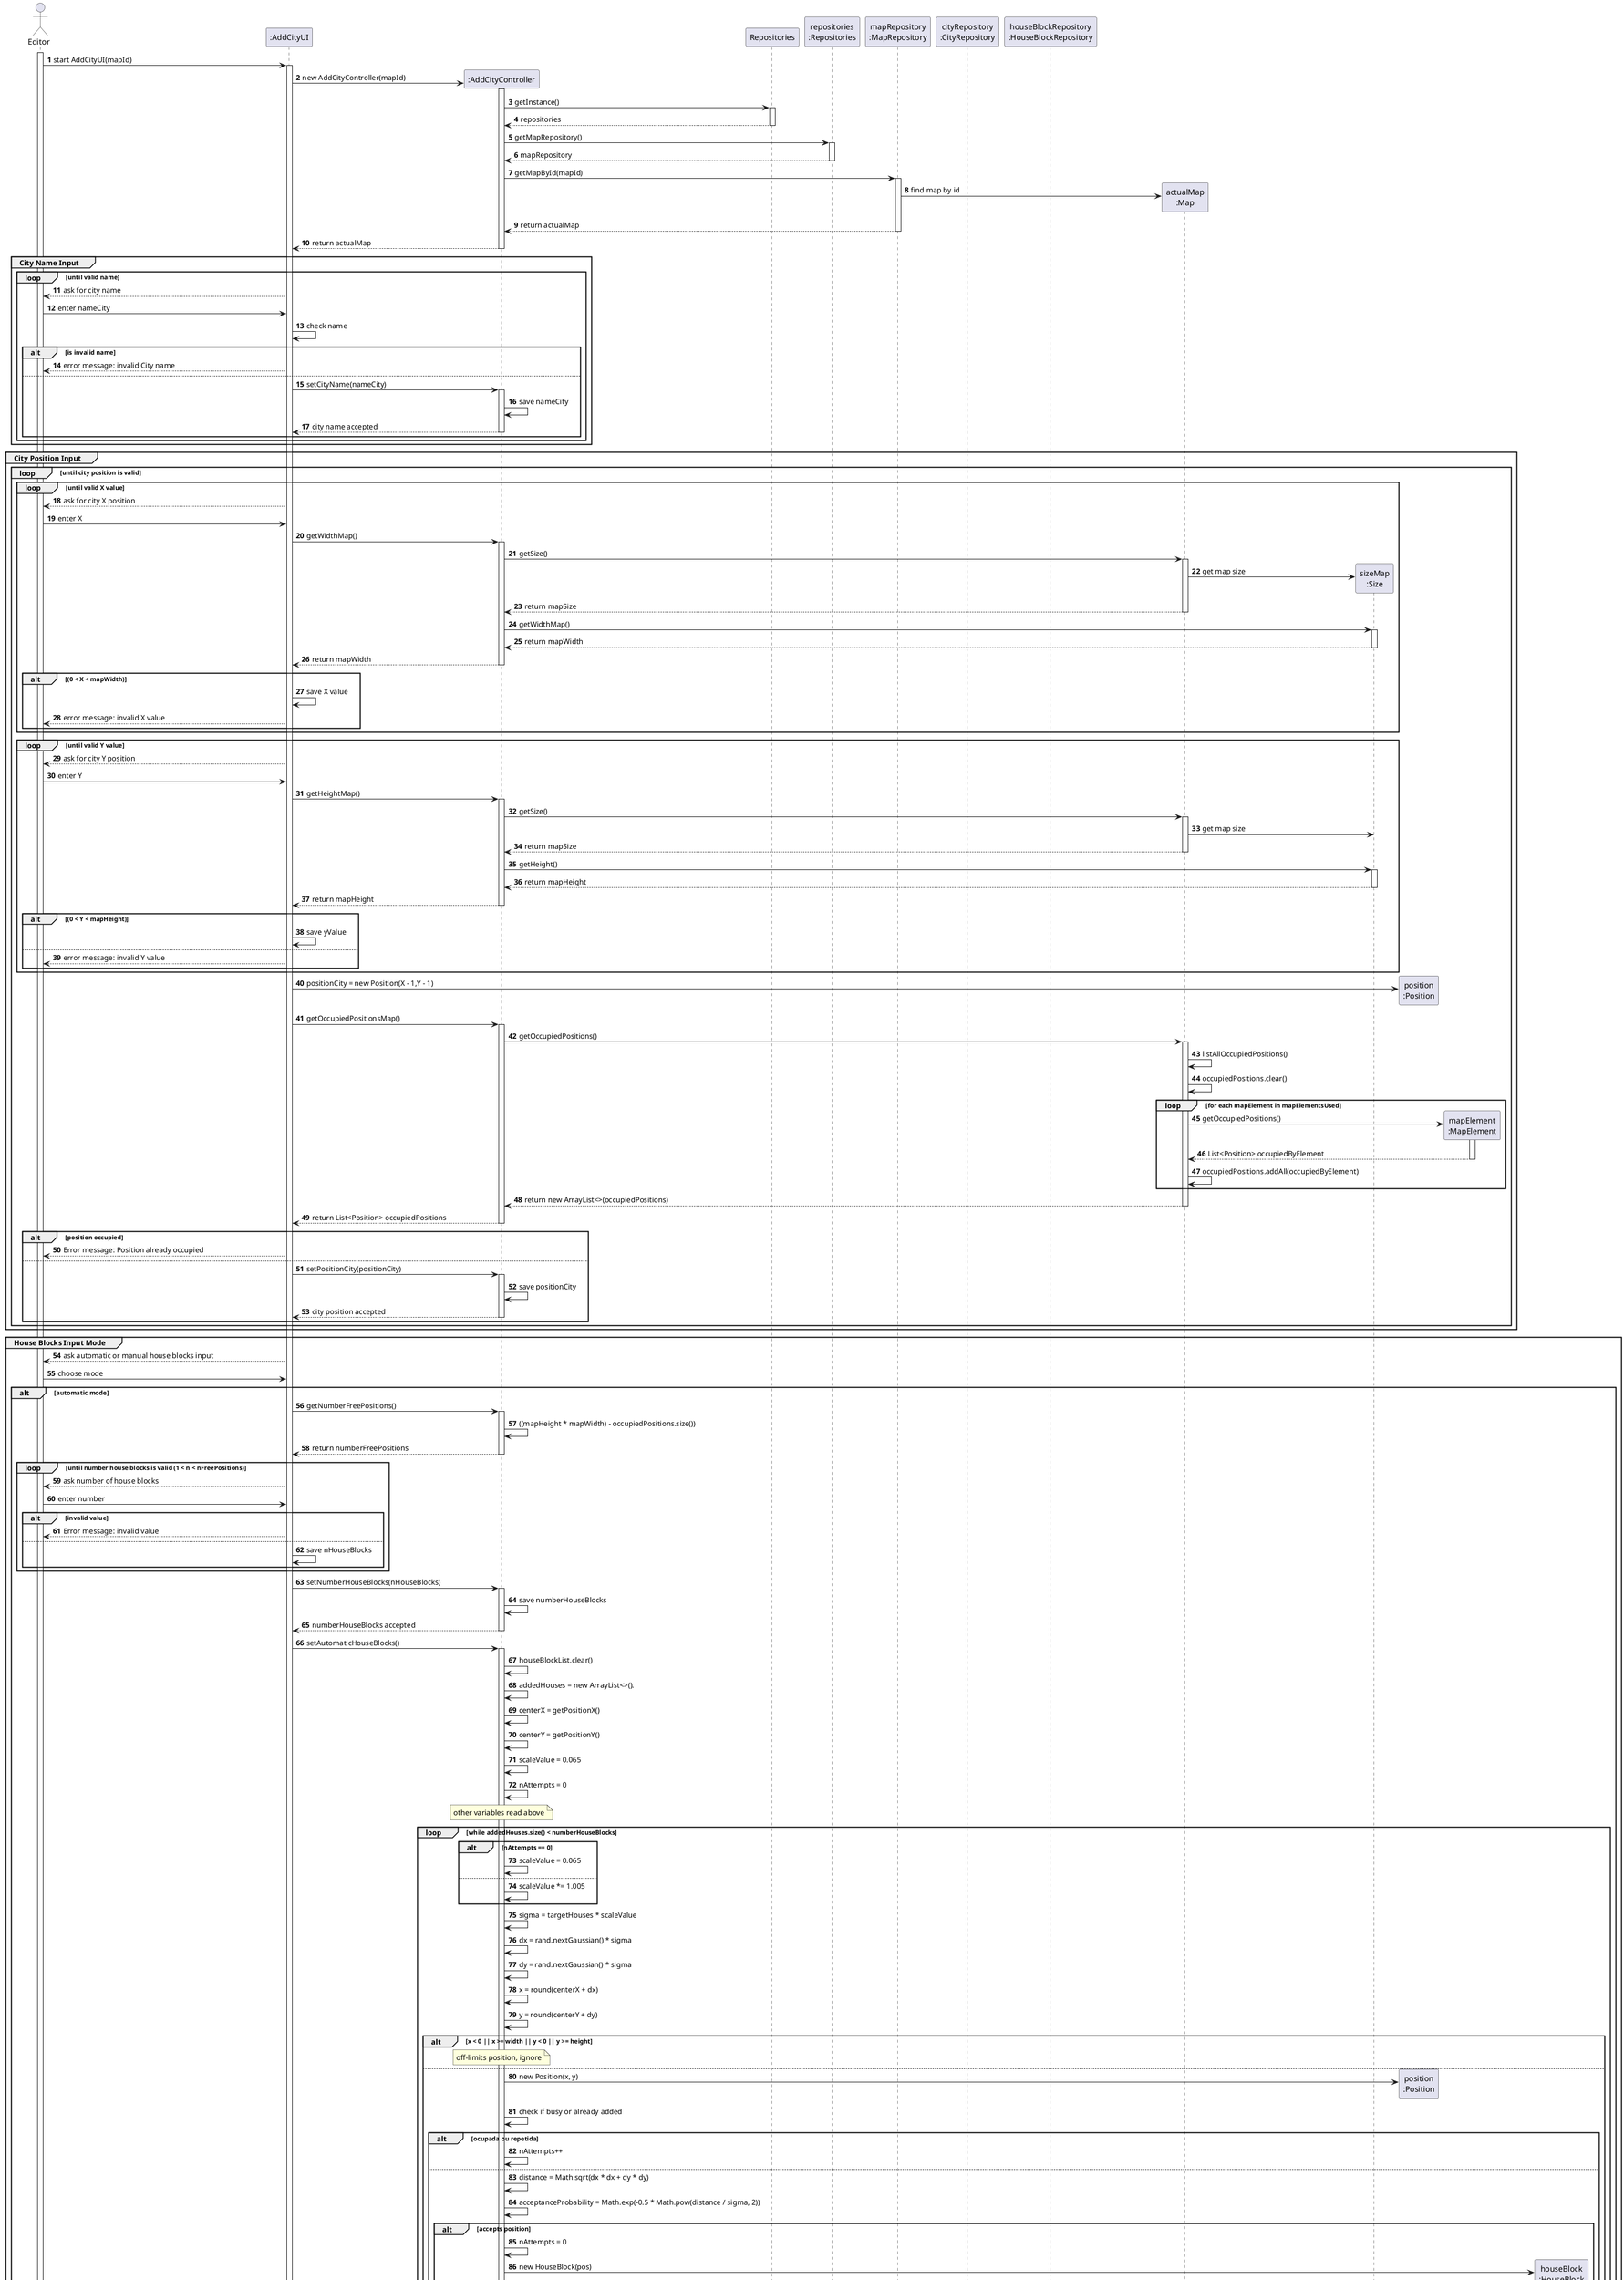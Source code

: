 @startuml
skinparam packageStyle rectangle
skinparam shadowing false
skinparam linetype ortho
autonumber

actor "Editor" as EDT
participant ":AddCityUI" as UI
participant ":AddCityController" as CTRL
participant "Repositories" as REPOS
participant "repositories\n:Repositories" as REPOS_SINGLETON
participant "mapRepository\n:MapRepository" as MAP_REPO
participant "cityRepository\n:CityRepository" as CITY_REPO
participant "houseBlockRepository\n:HouseBlockRepository" as HB_REPO
participant "actualMap\n:Map" as MAP
participant "sizeMap\n:Size" as SIZE
participant "position\n:Position" as POS
participant "mapElement\n:MapElement" as MAP_ELEM
participant "city\n:City" as CITY
participant "houseBlock\n:HouseBlock" as HB

activate EDT
    EDT -> UI : start AddCityUI(mapId)
    activate UI
    UI -> CTRL** : new AddCityController(mapId)
    activate CTRL

    CTRL -> REPOS : getInstance()
    activate REPOS
    REPOS --> CTRL : repositories
    deactivate REPOS

    CTRL -> REPOS_SINGLETON : getMapRepository()
    activate REPOS_SINGLETON
    REPOS_SINGLETON --> CTRL : mapRepository
    deactivate REPOS_SINGLETON

    CTRL -> MAP_REPO : getMapById(mapId)
    activate MAP_REPO
    MAP_REPO -> MAP** : find map by id
    MAP_REPO --> CTRL : return actualMap
    deactivate MAP_REPO

    CTRL --> UI : return actualMap
    deactivate CTRL

    group City Name Input
        loop until valid name
            UI --> EDT : ask for city name
            EDT -> UI : enter nameCity
            UI -> UI : check name
            alt is invalid name
                UI --> EDT : error message: invalid City name
            else
                UI -> CTRL : setCityName(nameCity)
                activate CTRL
                    CTRL -> CTRL : save nameCity
                    CTRL --> UI : city name accepted
                deactivate CTRL
            end
        end
    end
    group City Position Input
        loop until city position is valid
            loop until valid X value
                UI --> EDT : ask for city X position
                EDT -> UI : enter X
                UI -> CTRL : getWidthMap()
                activate CTRL
                    CTRL -> MAP : getSize()
                    activate MAP
                        MAP -> SIZE** : get map size
                        MAP --> CTRL : return mapSize
                    deactivate MAP
                    CTRL -> SIZE : getWidthMap()
                    activate SIZE
                        SIZE --> CTRL : return mapWidth
                    deactivate SIZE
                    CTRL --> UI : return mapWidth
                deactivate CTRL
                alt (0 < X < mapWidth)
                    UI -> UI : save X value
                else
                    UI --> EDT : error message: invalid X value
                end
            end
            loop until valid Y value
                UI --> EDT : ask for city Y position
                EDT -> UI : enter Y
                UI -> CTRL : getHeightMap()
                activate CTRL
                    CTRL -> MAP : getSize()
                    activate MAP
                        MAP -> SIZE : get map size
                        MAP --> CTRL : return mapSize
                    deactivate MAP
                    CTRL -> SIZE : getHeight()
                    activate SIZE
                        SIZE --> CTRL : return mapHeight
                    deactivate SIZE
                    CTRL --> UI : return mapHeight
                deactivate CTRL
                alt (0 < Y < mapHeight)
                    UI -> UI : save yValue
                else
                    UI --> EDT : error message: invalid Y value
                end
            end
            UI -> POS** : positionCity = new Position(X - 1,Y - 1)
            UI -> CTRL : getOccupiedPositionsMap()
            activate CTRL
                CTRL -> MAP : getOccupiedPositions()
                activate MAP
                    MAP -> MAP : listAllOccupiedPositions()
                    MAP -> MAP : occupiedPositions.clear()
                    loop for each mapElement in mapElementsUsed
                        MAP -> MAP_ELEM** : getOccupiedPositions()
                        activate MAP_ELEM
                            MAP_ELEM --> MAP : List<Position> occupiedByElement
                        deactivate MAP_ELEM
                        MAP -> MAP : occupiedPositions.addAll(occupiedByElement)
                    end
                    MAP --> CTRL : return new ArrayList<>(occupiedPositions)
                deactivate MAP
                CTRL --> UI : return List<Position> occupiedPositions
            deactivate CTRL
            alt position occupied
                UI --> EDT : Error message: Position already occupied
            else
                UI -> CTRL : setPositionCity(positionCity)
                activate CTRL
                CTRL -> CTRL : save positionCity
                CTRL --> UI : city position accepted
                deactivate CTRL
            end
        end
    end
    group House Blocks Input Mode
            UI --> EDT : ask automatic or manual house blocks input
            EDT -> UI : choose mode
            alt automatic mode
                UI -> CTRL : getNumberFreePositions()
                activate CTRL
                    CTRL -> CTRL : ((mapHeight * mapWidth) - occupiedPositions.size())
                    CTRL --> UI : return numberFreePositions
                deactivate CTRL
                loop until number house blocks is valid (1 < n < nFreePositions)
                    UI --> EDT : ask number of house blocks
                    EDT -> UI : enter number
                    alt invalid value
                        UI --> EDT : Error message: invalid value
                    else
                        UI -> UI : save nHouseBlocks
                    end
                end
                UI -> CTRL : setNumberHouseBlocks(nHouseBlocks)
                activate CTRL
                    CTRL -> CTRL : save numberHouseBlocks
                    CTRL --> UI : numberHouseBlocks accepted
                deactivate CTRL
                UI -> CTRL : setAutomaticHouseBlocks()
                activate CTRL
                    CTRL -> CTRL : houseBlockList.clear()
                    CTRL -> CTRL : addedHouses = new ArrayList<>().
                    CTRL -> CTRL : centerX = getPositionX()

                    CTRL -> CTRL : centerY = getPositionY()
                    CTRL -> CTRL : scaleValue = 0.065
                    CTRL -> CTRL :  nAttempts = 0
                    note over CTRL : other variables read above
                    loop while addedHouses.size() < numberHouseBlocks
                        alt nAttempts == 0
                            CTRL -> CTRL : scaleValue = 0.065
                        else
                            CTRL -> CTRL : scaleValue *= 1.005
                        end
                        CTRL -> CTRL : sigma = targetHouses * scaleValue
                        CTRL -> CTRL : dx = rand.nextGaussian() * sigma
                        CTRL -> CTRL : dy = rand.nextGaussian() * sigma
                        CTRL -> CTRL : x = round(centerX + dx)
                        CTRL -> CTRL : y = round(centerY + dy)
                        alt x < 0 || x >= width || y < 0 || y >= height
                            note over CTRL : off-limits position, ignore
                        else
                            CTRL -> POS** : new Position(x, y)
                            CTRL -> CTRL : check if busy or already added
                            alt ocupada ou repetida
                                CTRL -> CTRL : nAttempts++
                            else
                                CTRL -> CTRL : distance = Math.sqrt(dx * dx + dy * dy)
                                CTRL -> CTRL : acceptanceProbability = Math.exp(-0.5 * Math.pow(distance / sigma, 2))
                                alt accepts position
                                    CTRL -> CTRL : nAttempts = 0
                                    CTRL -> HB** : new HouseBlock(pos)
                                    CTRL -> CTRL : houseBlockList.add(houseBlock)
                                    CTRL -> CTRL : addedHouses.add(position)
                                else
                                    note over CTRL : rejected by Gaussian distribution
                                end
                            end
                        end
                    end
                    CTRL --> UI : automatic house blocks successfully
                deactivate CTRL
            else manual mode
                UI -> UI : List<HouseBlock> houseBlocksList = new ArrayList<>()
                note over UI : previously read occupiedPositions, mapWidth, mapHeight
                loop until valid X value
                    UI --> EDT : ask for X value
                    EDT -> UI : enter X
                    alt (0 < X < mapWidth)
                        UI -> UI : save X value
                    else
                        UI --> EDT : error message: invalid X value
                    end
                end
                loop until valid Y value
                    UI --> EDT : ask for Y value
                    EDT -> UI : enter Y
                    alt (0 < X < mapHeight)
                        UI -> UI : save Y value
                    else
                        UI --> EDT : error message: invalid Y value
                    end
                end
                UI -> POS** : newPosition = new Position(X - 1,Y - 1)
                alt position occupied
                    UI --> EDT : Error message: Position already occupied
                else
                    UI -> CTRL : cityFarFromTheCentre(newPosition)
                    activate CTRL
                        CTRL -> CTRL : LIMIT_HOUSE_BLOCK = 20;
                        note over CTRL : predefined value
                        CTRL -> CTRL : getEuclideanDistance(cityPosition,newPosition))
                        CTRL -> POS : cityPosition.getX()
                        activate POS
                            POS --> CTRL : return xCityPosition
                        deactivate POS
                        CTRL -> POS : newPosition.getX()
                        activate POS
                            POS --> CTRL : return xNewPosition
                        deactivate POS
                        CTRL -> POS : cityPosition.getY()
                        activate POS
                            POS --> CTRL : return yCityPosition
                        deactivate POS
                            CTRL -> POS : newPosition.getY()
                        activate POS
                            POS --> CTRL : return yNewPosition
                        deactivate POS
                        CTRL -> CTRL : dx = xCityPosition - xNewPosition
                        CTRL -> CTRL : dx = yCityPosition - yNewPosition
                        CTRL -> CTRL : euclideanDistance = Math.sqrt(dx * dx + dy * dy)
                        alt euclideanDistance > LIMIT_HOUSE_BLOCK
                            CTRL --> UI : return validation = true
                        else
                            CTRL --> UI : return validation = false
                        end
                    deactivate CTRL
                    alt validation
                        UI --> EDT : notice: New House Block significantly away from the City centre
                    end
                    UI -> HB** : newHouseBlock = new HouseBlock(newPosition)
                    UI -> UI : houseBlocksList.add(newHouseBlock)
                    UI -> UI : occupiedPositionsMap.add(newPosition)
                end
            end
        end

    group Add City to Map
        UI -> CTRL : addCityToMap()
        activate CTRL
            CTRL -> CITY** : city = new City(cityName, positionCity, houseBlockList, houseBlockPositions)
            CTRL -> MAP : addElement(city)
            activate MAP
                alt success
                    MAP --> REPOS : getInstance()
                    activate REPOS
                        REPOS -> MAP : repositories
                    deactivate REPOS
                    MAP --> REPOS_SINGLETON : getCityRepository()
                    activate REPOS_SINGLETON
                        REPOS_SINGLETON -> MAP : cityRepository
                    deactivate REPOS_SINGLETON
                    MAP --> REPOS_SINGLETON : getHouseBlockRepository()
                    activate REPOS_SINGLETON
                        REPOS_SINGLETON -> MAP : houseBlockRepository
                    deactivate REPOS_SINGLETON
                    MAP --> CITY_REPO : addCity(city)
                    activate CITY_REPO
                        CITY_REPO -> MAP : confirmation
                    deactivate CITY_REPO
                    MAP -> CITY : getHouseBlocks()
                    activate CITY
                        return List<HouseBlock> houseBlockList
                    deactivate CITY

                    loop each houseBlock in houseBlockList
                        MAP --> HB_REPO : addHouseBlock(houseBlock)
                        activate HB_REPO
                            HB_REPO -> HB_REPO : houseBlocks.add(houseBlock)
                            HB_REPO -> MAP : confirmation
                        deactivate HB_REPO
                    end
                    MAP -> MAP : mapElementUsed.add(city)
                    MAP -> MAP : listAllOccupiedPositions()
                    MAP -> MAP : occupiedPositions.clear()
                    loop for each mapElement in mapElementsUsed
                        MAP -> MAP_ELEM** : getOccupiedPositions()
                        activate MAP_ELEM
                            MAP_ELEM --> MAP : List<Position> occupiedByElement
                        deactivate MAP_ELEM
                        MAP -> MAP : occupiedPositions.addAll(occupiedByElement)
                    end
                    MAP --> CTRL : return new ArrayList<>(occupiedPositions)
                    MAP -> UI : return validation = true
                else failure
                    MAP -> UI : return validation = false
                end
            deactivate MAP
        deactivate CTRL
        alt validation
            UI --> EDT: shows message: Add city to the map
        else
            UI --> EDT: shows message: Don't add city to the map
        end
    end
    deactivate UI
deactivate EDT
@enduml
